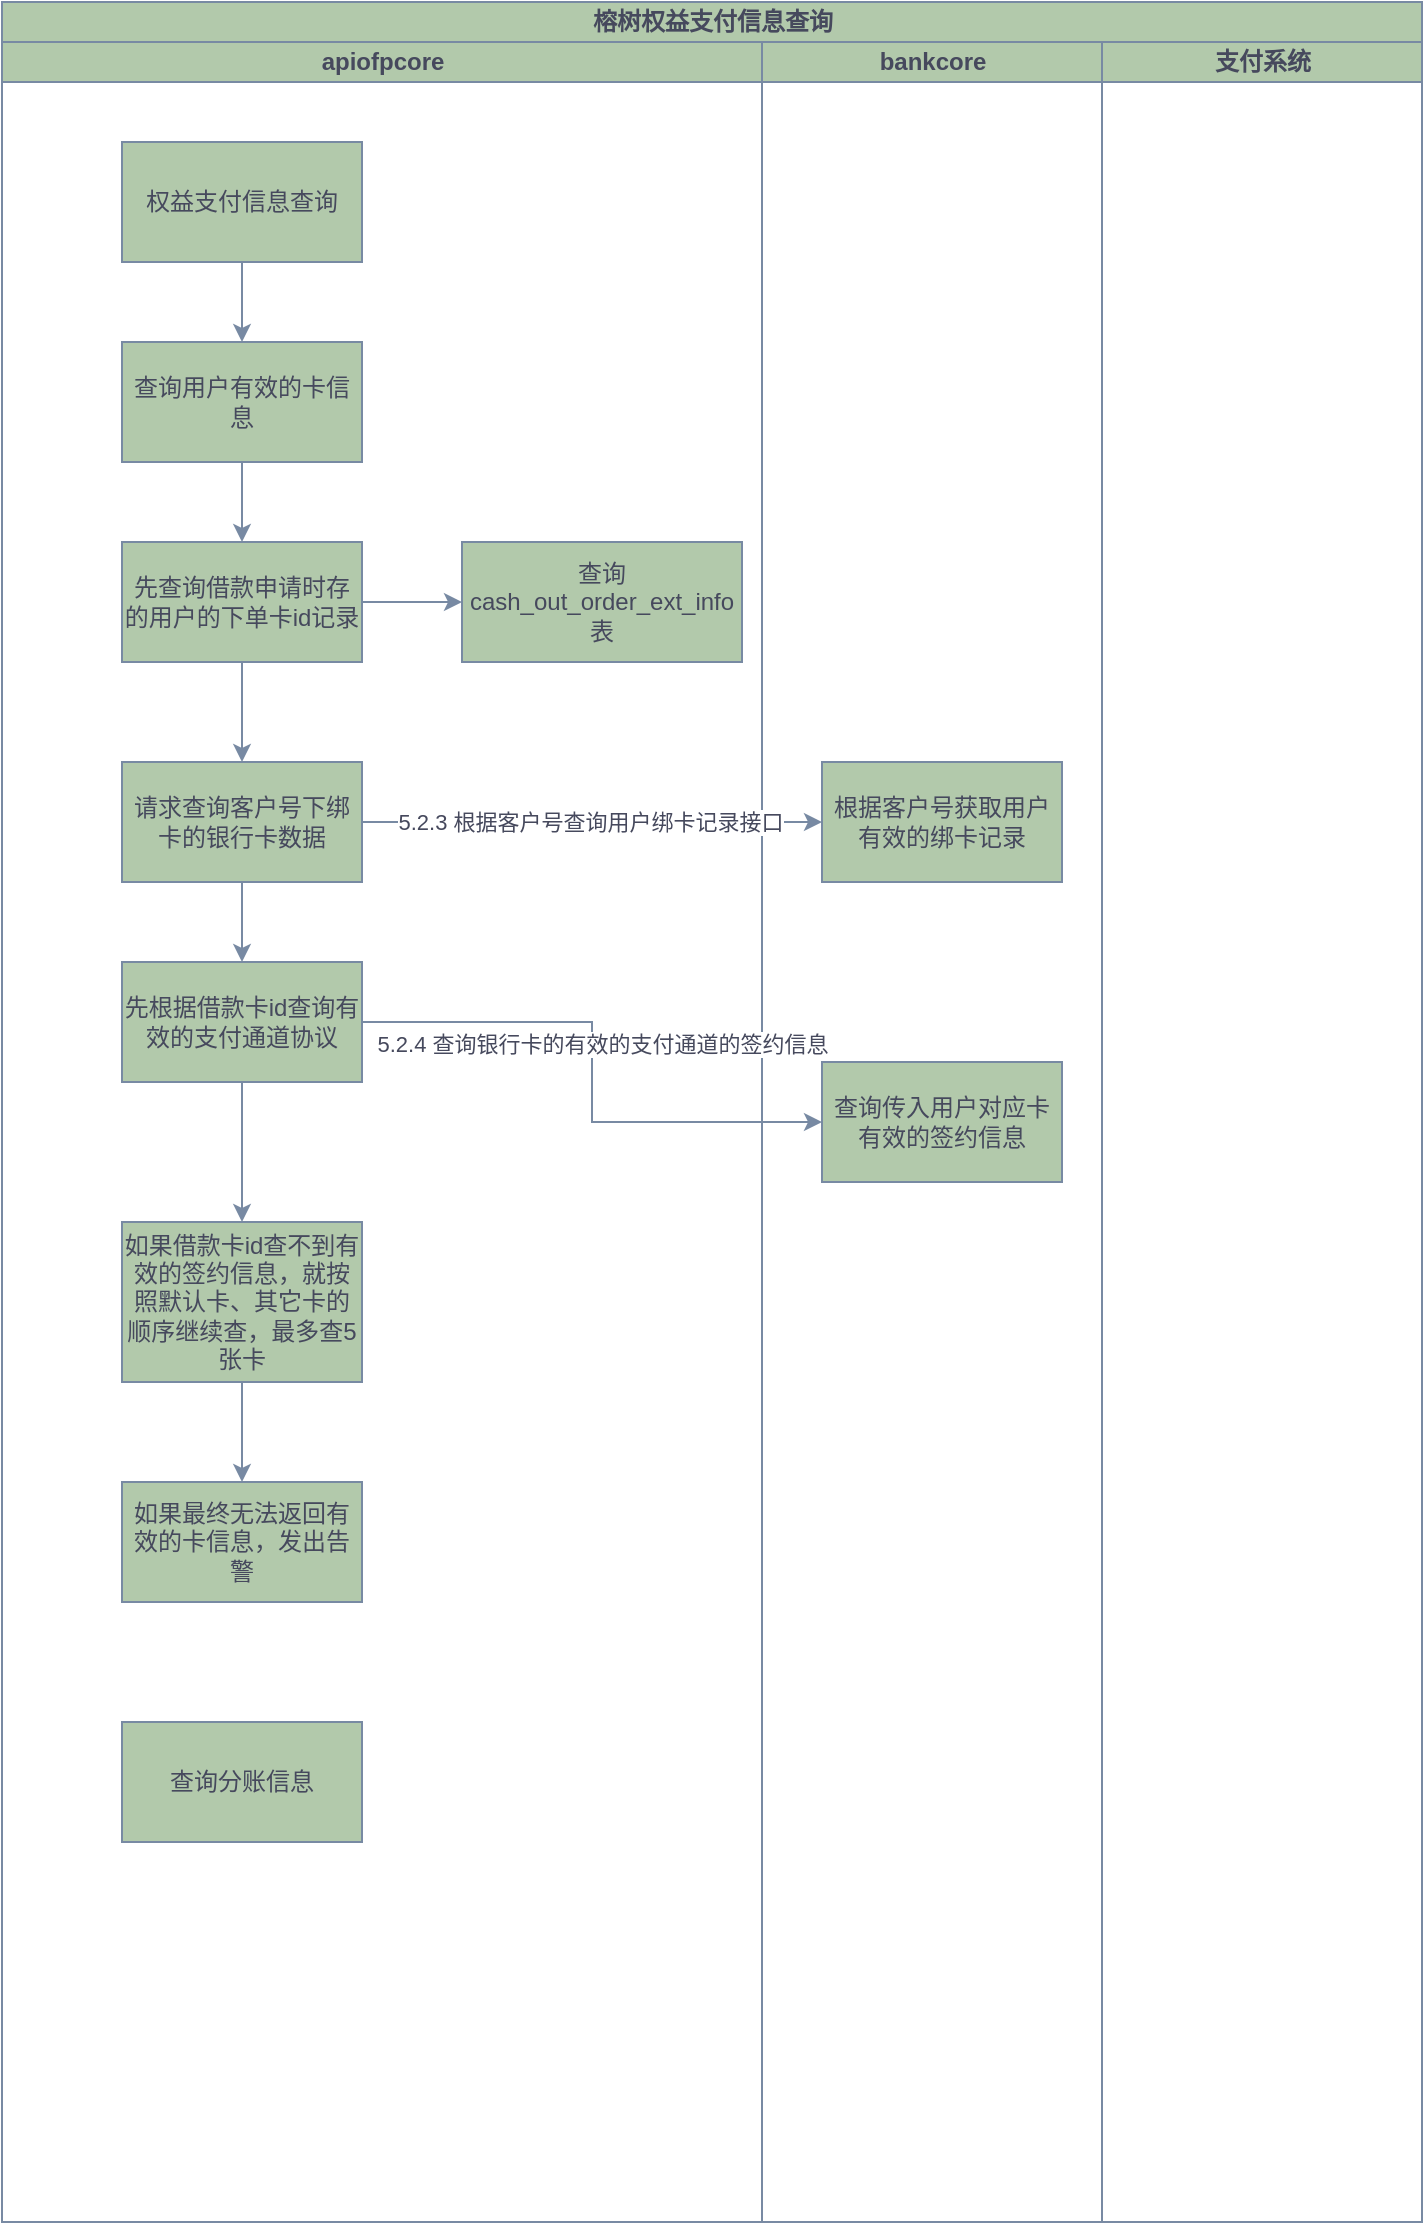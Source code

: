 <mxfile version="28.0.6">
  <diagram id="prtHgNgQTEPvFCAcTncT" name="Page-1">
    <mxGraphModel dx="996" dy="609" grid="1" gridSize="10" guides="1" tooltips="1" connect="1" arrows="1" fold="1" page="1" pageScale="1" pageWidth="827" pageHeight="1169" math="0" shadow="0">
      <root>
        <mxCell id="0" />
        <mxCell id="1" parent="0" />
        <mxCell id="9-3sKWMB5hhrohvcfJ4t-1" value="榕树权益支付信息查询" style="swimlane;childLayout=stackLayout;resizeParent=1;resizeParentMax=0;startSize=20;html=1;strokeColor=#788AA3;fontColor=#46495D;fillColor=#B2C9AB;" vertex="1" parent="1">
          <mxGeometry x="120" y="140" width="710.0" height="1110" as="geometry" />
        </mxCell>
        <mxCell id="9-3sKWMB5hhrohvcfJ4t-2" value="apiofpcore" style="swimlane;startSize=20;html=1;strokeColor=#788AA3;fontColor=#46495D;fillColor=#B2C9AB;" vertex="1" parent="9-3sKWMB5hhrohvcfJ4t-1">
          <mxGeometry y="20" width="380.0" height="1090" as="geometry" />
        </mxCell>
        <mxCell id="9-3sKWMB5hhrohvcfJ4t-7" value="" style="edgeStyle=orthogonalEdgeStyle;rounded=0;orthogonalLoop=1;jettySize=auto;html=1;strokeColor=#788AA3;fontColor=#46495D;fillColor=#B2C9AB;" edge="1" parent="9-3sKWMB5hhrohvcfJ4t-2" source="9-3sKWMB5hhrohvcfJ4t-5" target="9-3sKWMB5hhrohvcfJ4t-6">
          <mxGeometry relative="1" as="geometry" />
        </mxCell>
        <mxCell id="9-3sKWMB5hhrohvcfJ4t-5" value="权益支付信息查询" style="rounded=0;whiteSpace=wrap;html=1;strokeColor=#788AA3;fontColor=#46495D;fillColor=#B2C9AB;" vertex="1" parent="9-3sKWMB5hhrohvcfJ4t-2">
          <mxGeometry x="60.0" y="50" width="120" height="60" as="geometry" />
        </mxCell>
        <mxCell id="9-3sKWMB5hhrohvcfJ4t-11" value="" style="edgeStyle=orthogonalEdgeStyle;rounded=0;orthogonalLoop=1;jettySize=auto;html=1;strokeColor=#788AA3;fontColor=#46495D;fillColor=#B2C9AB;" edge="1" parent="9-3sKWMB5hhrohvcfJ4t-2" source="9-3sKWMB5hhrohvcfJ4t-6" target="9-3sKWMB5hhrohvcfJ4t-10">
          <mxGeometry relative="1" as="geometry" />
        </mxCell>
        <mxCell id="9-3sKWMB5hhrohvcfJ4t-6" value="查询用户有效的卡信息" style="rounded=0;whiteSpace=wrap;html=1;strokeColor=#788AA3;fontColor=#46495D;fillColor=#B2C9AB;" vertex="1" parent="9-3sKWMB5hhrohvcfJ4t-2">
          <mxGeometry x="60.0" y="150" width="120" height="60" as="geometry" />
        </mxCell>
        <mxCell id="9-3sKWMB5hhrohvcfJ4t-8" value="查询分账信息" style="rounded=0;whiteSpace=wrap;html=1;strokeColor=#788AA3;fontColor=#46495D;fillColor=#B2C9AB;" vertex="1" parent="9-3sKWMB5hhrohvcfJ4t-2">
          <mxGeometry x="60.0" y="840" width="120" height="60" as="geometry" />
        </mxCell>
        <mxCell id="9-3sKWMB5hhrohvcfJ4t-13" value="" style="edgeStyle=orthogonalEdgeStyle;rounded=0;orthogonalLoop=1;jettySize=auto;html=1;strokeColor=#788AA3;fontColor=#46495D;fillColor=#B2C9AB;" edge="1" parent="9-3sKWMB5hhrohvcfJ4t-2" source="9-3sKWMB5hhrohvcfJ4t-10" target="9-3sKWMB5hhrohvcfJ4t-12">
          <mxGeometry relative="1" as="geometry" />
        </mxCell>
        <mxCell id="9-3sKWMB5hhrohvcfJ4t-15" value="" style="edgeStyle=orthogonalEdgeStyle;rounded=0;orthogonalLoop=1;jettySize=auto;html=1;strokeColor=#788AA3;fontColor=#46495D;fillColor=#B2C9AB;" edge="1" parent="9-3sKWMB5hhrohvcfJ4t-2" source="9-3sKWMB5hhrohvcfJ4t-10" target="9-3sKWMB5hhrohvcfJ4t-14">
          <mxGeometry relative="1" as="geometry" />
        </mxCell>
        <mxCell id="9-3sKWMB5hhrohvcfJ4t-10" value="先查询借款申请时存的用户的下单卡id记录" style="rounded=0;whiteSpace=wrap;html=1;strokeColor=#788AA3;fontColor=#46495D;fillColor=#B2C9AB;" vertex="1" parent="9-3sKWMB5hhrohvcfJ4t-2">
          <mxGeometry x="60.0" y="250" width="120" height="60" as="geometry" />
        </mxCell>
        <mxCell id="9-3sKWMB5hhrohvcfJ4t-12" value="查询&lt;div&gt;cash_out_order_ext_info表&lt;/div&gt;" style="whiteSpace=wrap;html=1;fillColor=#B2C9AB;strokeColor=#788AA3;fontColor=#46495D;rounded=0;" vertex="1" parent="9-3sKWMB5hhrohvcfJ4t-2">
          <mxGeometry x="230" y="250" width="140" height="60" as="geometry" />
        </mxCell>
        <mxCell id="9-3sKWMB5hhrohvcfJ4t-21" value="" style="edgeStyle=orthogonalEdgeStyle;rounded=0;orthogonalLoop=1;jettySize=auto;html=1;strokeColor=#788AA3;fontColor=#46495D;fillColor=#B2C9AB;" edge="1" parent="9-3sKWMB5hhrohvcfJ4t-2" source="9-3sKWMB5hhrohvcfJ4t-14" target="9-3sKWMB5hhrohvcfJ4t-20">
          <mxGeometry relative="1" as="geometry" />
        </mxCell>
        <mxCell id="9-3sKWMB5hhrohvcfJ4t-14" value="请求查询客户号下绑卡的银行卡数据" style="rounded=0;whiteSpace=wrap;html=1;strokeColor=#788AA3;fontColor=#46495D;fillColor=#B2C9AB;" vertex="1" parent="9-3sKWMB5hhrohvcfJ4t-2">
          <mxGeometry x="60.0" y="360" width="120" height="60" as="geometry" />
        </mxCell>
        <mxCell id="9-3sKWMB5hhrohvcfJ4t-26" value="" style="edgeStyle=orthogonalEdgeStyle;rounded=0;orthogonalLoop=1;jettySize=auto;html=1;strokeColor=#788AA3;fontColor=#46495D;fillColor=#B2C9AB;" edge="1" parent="9-3sKWMB5hhrohvcfJ4t-2" source="9-3sKWMB5hhrohvcfJ4t-20" target="9-3sKWMB5hhrohvcfJ4t-25">
          <mxGeometry relative="1" as="geometry" />
        </mxCell>
        <mxCell id="9-3sKWMB5hhrohvcfJ4t-20" value="先根据借款卡id查询有效的支付通道协议" style="rounded=0;whiteSpace=wrap;html=1;strokeColor=#788AA3;fontColor=#46495D;fillColor=#B2C9AB;" vertex="1" parent="9-3sKWMB5hhrohvcfJ4t-2">
          <mxGeometry x="60.0" y="460" width="120" height="60" as="geometry" />
        </mxCell>
        <mxCell id="9-3sKWMB5hhrohvcfJ4t-28" value="" style="edgeStyle=orthogonalEdgeStyle;rounded=0;orthogonalLoop=1;jettySize=auto;html=1;strokeColor=#788AA3;fontColor=#46495D;fillColor=#B2C9AB;" edge="1" parent="9-3sKWMB5hhrohvcfJ4t-2" source="9-3sKWMB5hhrohvcfJ4t-25" target="9-3sKWMB5hhrohvcfJ4t-27">
          <mxGeometry relative="1" as="geometry" />
        </mxCell>
        <mxCell id="9-3sKWMB5hhrohvcfJ4t-25" value="如果借款卡id查不到有效的签约信息，就按照默认卡、其它卡的顺序继续查，最多查5张卡" style="rounded=0;whiteSpace=wrap;html=1;strokeColor=#788AA3;fontColor=#46495D;fillColor=#B2C9AB;" vertex="1" parent="9-3sKWMB5hhrohvcfJ4t-2">
          <mxGeometry x="60" y="590" width="120" height="80" as="geometry" />
        </mxCell>
        <mxCell id="9-3sKWMB5hhrohvcfJ4t-27" value="如果最终无法返回有效的卡信息，发出告警" style="rounded=0;whiteSpace=wrap;html=1;strokeColor=#788AA3;fontColor=#46495D;fillColor=#B2C9AB;" vertex="1" parent="9-3sKWMB5hhrohvcfJ4t-2">
          <mxGeometry x="60" y="720" width="120" height="60" as="geometry" />
        </mxCell>
        <mxCell id="9-3sKWMB5hhrohvcfJ4t-3" value="bankcore" style="swimlane;startSize=20;html=1;strokeColor=#788AA3;fontColor=#46495D;fillColor=#B2C9AB;" vertex="1" parent="9-3sKWMB5hhrohvcfJ4t-1">
          <mxGeometry x="380.0" y="20" width="170" height="1090" as="geometry" />
        </mxCell>
        <mxCell id="9-3sKWMB5hhrohvcfJ4t-17" value="根据客户号获取用户有效的绑卡记录" style="rounded=0;whiteSpace=wrap;html=1;strokeColor=#788AA3;fontColor=#46495D;fillColor=#B2C9AB;" vertex="1" parent="9-3sKWMB5hhrohvcfJ4t-3">
          <mxGeometry x="30.0" y="360" width="120" height="60" as="geometry" />
        </mxCell>
        <mxCell id="9-3sKWMB5hhrohvcfJ4t-23" value="查询传入用户对应卡有效的签约信息" style="rounded=0;whiteSpace=wrap;html=1;strokeColor=#788AA3;fontColor=#46495D;fillColor=#B2C9AB;" vertex="1" parent="9-3sKWMB5hhrohvcfJ4t-3">
          <mxGeometry x="30.0" y="510" width="120" height="60" as="geometry" />
        </mxCell>
        <mxCell id="9-3sKWMB5hhrohvcfJ4t-4" value="支付系统" style="swimlane;startSize=20;html=1;strokeColor=#788AA3;fontColor=#46495D;fillColor=#B2C9AB;" vertex="1" parent="9-3sKWMB5hhrohvcfJ4t-1">
          <mxGeometry x="550.0" y="20" width="160" height="1090" as="geometry" />
        </mxCell>
        <mxCell id="9-3sKWMB5hhrohvcfJ4t-18" style="edgeStyle=orthogonalEdgeStyle;rounded=0;orthogonalLoop=1;jettySize=auto;html=1;entryX=0;entryY=0.5;entryDx=0;entryDy=0;strokeColor=#788AA3;fontColor=#46495D;fillColor=#B2C9AB;" edge="1" parent="9-3sKWMB5hhrohvcfJ4t-1" source="9-3sKWMB5hhrohvcfJ4t-14" target="9-3sKWMB5hhrohvcfJ4t-17">
          <mxGeometry relative="1" as="geometry" />
        </mxCell>
        <mxCell id="9-3sKWMB5hhrohvcfJ4t-19" value="5.2.3 根据客户号查询用户绑卡记录接口" style="edgeLabel;html=1;align=center;verticalAlign=middle;resizable=0;points=[];strokeColor=#788AA3;fontColor=#46495D;fillColor=#B2C9AB;" vertex="1" connectable="0" parent="9-3sKWMB5hhrohvcfJ4t-18">
          <mxGeometry x="-0.15" y="-2" relative="1" as="geometry">
            <mxPoint x="16" y="-2" as="offset" />
          </mxGeometry>
        </mxCell>
        <mxCell id="9-3sKWMB5hhrohvcfJ4t-22" style="edgeStyle=orthogonalEdgeStyle;rounded=0;orthogonalLoop=1;jettySize=auto;html=1;strokeColor=#788AA3;fontColor=#46495D;fillColor=#B2C9AB;entryX=0;entryY=0.5;entryDx=0;entryDy=0;" edge="1" parent="9-3sKWMB5hhrohvcfJ4t-1" source="9-3sKWMB5hhrohvcfJ4t-20" target="9-3sKWMB5hhrohvcfJ4t-23">
          <mxGeometry relative="1" as="geometry">
            <mxPoint x="400" y="510" as="targetPoint" />
          </mxGeometry>
        </mxCell>
        <mxCell id="9-3sKWMB5hhrohvcfJ4t-24" value="5.2.4 查询银行卡的有效的支付通道的签约信息" style="edgeLabel;html=1;align=center;verticalAlign=middle;resizable=0;points=[];strokeColor=#788AA3;fontColor=#46495D;fillColor=#B2C9AB;" vertex="1" connectable="0" parent="9-3sKWMB5hhrohvcfJ4t-22">
          <mxGeometry x="-0.071" y="-2" relative="1" as="geometry">
            <mxPoint x="7" y="-4" as="offset" />
          </mxGeometry>
        </mxCell>
      </root>
    </mxGraphModel>
  </diagram>
</mxfile>
